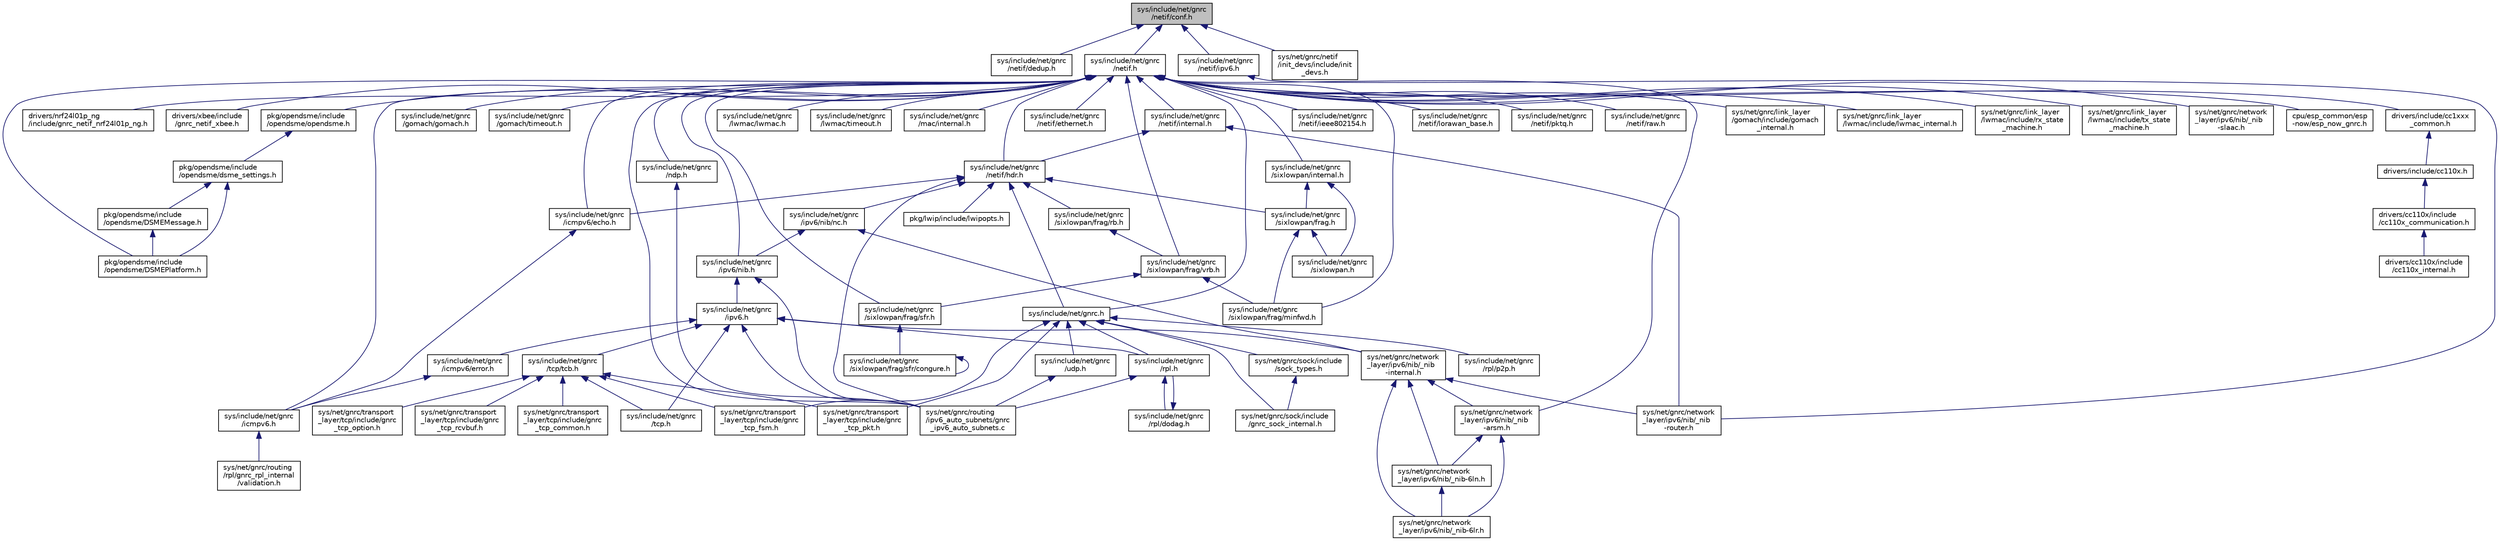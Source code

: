 digraph "sys/include/net/gnrc/netif/conf.h"
{
 // LATEX_PDF_SIZE
  edge [fontname="Helvetica",fontsize="10",labelfontname="Helvetica",labelfontsize="10"];
  node [fontname="Helvetica",fontsize="10",shape=record];
  Node1 [label="sys/include/net/gnrc\l/netif/conf.h",height=0.2,width=0.4,color="black", fillcolor="grey75", style="filled", fontcolor="black",tooltip="Configuration macros for Network interface API."];
  Node1 -> Node2 [dir="back",color="midnightblue",fontsize="10",style="solid",fontname="Helvetica"];
  Node2 [label="sys/include/net/gnrc\l/netif/dedup.h",height=0.2,width=0.4,color="black", fillcolor="white", style="filled",URL="$dedup_8h.html",tooltip=" "];
  Node1 -> Node3 [dir="back",color="midnightblue",fontsize="10",style="solid",fontname="Helvetica"];
  Node3 [label="sys/include/net/gnrc\l/netif/ipv6.h",height=0.2,width=0.4,color="black", fillcolor="white", style="filled",URL="$gnrc_2netif_2ipv6_8h.html",tooltip="IPv6 definitions for Network interface API."];
  Node3 -> Node4 [dir="back",color="midnightblue",fontsize="10",style="solid",fontname="Helvetica"];
  Node4 [label="sys/net/gnrc/network\l_layer/ipv6/nib/_nib\l-router.h",height=0.2,width=0.4,color="black", fillcolor="white", style="filled",URL="$__nib-router_8h_source.html",tooltip=" "];
  Node1 -> Node5 [dir="back",color="midnightblue",fontsize="10",style="solid",fontname="Helvetica"];
  Node5 [label="sys/include/net/gnrc\l/netif.h",height=0.2,width=0.4,color="black", fillcolor="white", style="filled",URL="$gnrc_2netif_8h.html",tooltip="Definition for GNRC's network interfaces."];
  Node5 -> Node6 [dir="back",color="midnightblue",fontsize="10",style="solid",fontname="Helvetica"];
  Node6 [label="cpu/esp_common/esp\l-now/esp_now_gnrc.h",height=0.2,width=0.4,color="black", fillcolor="white", style="filled",URL="$esp__now__gnrc_8h.html",tooltip="ESP-NOW adaption for Network interface API."];
  Node5 -> Node7 [dir="back",color="midnightblue",fontsize="10",style="solid",fontname="Helvetica"];
  Node7 [label="drivers/include/cc1xxx\l_common.h",height=0.2,width=0.4,color="black", fillcolor="white", style="filled",URL="$cc1xxx__common_8h.html",tooltip="CC110x/CC1200 adaption for Network interface API."];
  Node7 -> Node8 [dir="back",color="midnightblue",fontsize="10",style="solid",fontname="Helvetica"];
  Node8 [label="drivers/include/cc110x.h",height=0.2,width=0.4,color="black", fillcolor="white", style="filled",URL="$cc110x_8h.html",tooltip="Interface definition for the CC1100/CC1101 driver."];
  Node8 -> Node9 [dir="back",color="midnightblue",fontsize="10",style="solid",fontname="Helvetica"];
  Node9 [label="drivers/cc110x/include\l/cc110x_communication.h",height=0.2,width=0.4,color="black", fillcolor="white", style="filled",URL="$cc110x__communication_8h.html",tooltip="Functions to communicate with the CC1100/CC1101 transceiver."];
  Node9 -> Node10 [dir="back",color="midnightblue",fontsize="10",style="solid",fontname="Helvetica"];
  Node10 [label="drivers/cc110x/include\l/cc110x_internal.h",height=0.2,width=0.4,color="black", fillcolor="white", style="filled",URL="$cc110x__internal_8h.html",tooltip="Internal functions of the CC110x transceiver driver."];
  Node5 -> Node11 [dir="back",color="midnightblue",fontsize="10",style="solid",fontname="Helvetica"];
  Node11 [label="drivers/nrf24l01p_ng\l/include/gnrc_netif_nrf24l01p_ng.h",height=0.2,width=0.4,color="black", fillcolor="white", style="filled",URL="$gnrc__netif__nrf24l01p__ng_8h.html",tooltip="NRF24L01+ (NG) adaptation for Network interface API."];
  Node5 -> Node12 [dir="back",color="midnightblue",fontsize="10",style="solid",fontname="Helvetica"];
  Node12 [label="drivers/xbee/include\l/gnrc_netif_xbee.h",height=0.2,width=0.4,color="black", fillcolor="white", style="filled",URL="$gnrc__netif__xbee_8h.html",tooltip="XBee adaption for Network interface API."];
  Node5 -> Node13 [dir="back",color="midnightblue",fontsize="10",style="solid",fontname="Helvetica"];
  Node13 [label="pkg/opendsme/include\l/opendsme/DSMEPlatform.h",height=0.2,width=0.4,color="black", fillcolor="white", style="filled",URL="$DSMEPlatform_8h.html",tooltip="DSME Platform interface implementation."];
  Node5 -> Node14 [dir="back",color="midnightblue",fontsize="10",style="solid",fontname="Helvetica"];
  Node14 [label="pkg/opendsme/include\l/opendsme/opendsme.h",height=0.2,width=0.4,color="black", fillcolor="white", style="filled",URL="$opendsme_8h_source.html",tooltip=" "];
  Node14 -> Node15 [dir="back",color="midnightblue",fontsize="10",style="solid",fontname="Helvetica"];
  Node15 [label="pkg/opendsme/include\l/opendsme/dsme_settings.h",height=0.2,width=0.4,color="black", fillcolor="white", style="filled",URL="$dsme__settings_8h.html",tooltip=" "];
  Node15 -> Node16 [dir="back",color="midnightblue",fontsize="10",style="solid",fontname="Helvetica"];
  Node16 [label="pkg/opendsme/include\l/opendsme/DSMEMessage.h",height=0.2,width=0.4,color="black", fillcolor="white", style="filled",URL="$DSMEMessage_8h.html",tooltip="DSME Message interface implementation for GNRC."];
  Node16 -> Node13 [dir="back",color="midnightblue",fontsize="10",style="solid",fontname="Helvetica"];
  Node15 -> Node13 [dir="back",color="midnightblue",fontsize="10",style="solid",fontname="Helvetica"];
  Node5 -> Node17 [dir="back",color="midnightblue",fontsize="10",style="solid",fontname="Helvetica"];
  Node17 [label="sys/include/net/gnrc\l/gomach/gomach.h",height=0.2,width=0.4,color="black", fillcolor="white", style="filled",URL="$gomach_8h.html",tooltip="Implementation of GoMacH protocol."];
  Node5 -> Node18 [dir="back",color="midnightblue",fontsize="10",style="solid",fontname="Helvetica"];
  Node18 [label="sys/include/net/gnrc\l/gomach/timeout.h",height=0.2,width=0.4,color="black", fillcolor="white", style="filled",URL="$net_2gnrc_2gomach_2timeout_8h.html",tooltip="Timeout handling of GoMacH."];
  Node5 -> Node19 [dir="back",color="midnightblue",fontsize="10",style="solid",fontname="Helvetica"];
  Node19 [label="sys/include/net/gnrc\l/icmpv6/echo.h",height=0.2,width=0.4,color="black", fillcolor="white", style="filled",URL="$echo_8h.html",tooltip="ICMPv6 echo message definitions."];
  Node19 -> Node20 [dir="back",color="midnightblue",fontsize="10",style="solid",fontname="Helvetica"];
  Node20 [label="sys/include/net/gnrc\l/icmpv6.h",height=0.2,width=0.4,color="black", fillcolor="white", style="filled",URL="$gnrc_2icmpv6_8h.html",tooltip="Definitions for GNRC's ICMPv6 implementation."];
  Node20 -> Node21 [dir="back",color="midnightblue",fontsize="10",style="solid",fontname="Helvetica"];
  Node21 [label="sys/net/gnrc/routing\l/rpl/gnrc_rpl_internal\l/validation.h",height=0.2,width=0.4,color="black", fillcolor="white", style="filled",URL="$validation_8h.html",tooltip="RPL control message validation functions."];
  Node5 -> Node20 [dir="back",color="midnightblue",fontsize="10",style="solid",fontname="Helvetica"];
  Node5 -> Node22 [dir="back",color="midnightblue",fontsize="10",style="solid",fontname="Helvetica"];
  Node22 [label="sys/include/net/gnrc\l/ipv6/nib.h",height=0.2,width=0.4,color="black", fillcolor="white", style="filled",URL="$nib_8h.html",tooltip="NIB definitions."];
  Node22 -> Node23 [dir="back",color="midnightblue",fontsize="10",style="solid",fontname="Helvetica"];
  Node23 [label="sys/include/net/gnrc\l/ipv6.h",height=0.2,width=0.4,color="black", fillcolor="white", style="filled",URL="$gnrc_2ipv6_8h.html",tooltip="Definitions for GNRC's IPv6 implementation."];
  Node23 -> Node24 [dir="back",color="midnightblue",fontsize="10",style="solid",fontname="Helvetica"];
  Node24 [label="sys/include/net/gnrc\l/icmpv6/error.h",height=0.2,width=0.4,color="black", fillcolor="white", style="filled",URL="$net_2gnrc_2icmpv6_2error_8h.html",tooltip="ICMPv6 error message definitions."];
  Node24 -> Node20 [dir="back",color="midnightblue",fontsize="10",style="solid",fontname="Helvetica"];
  Node23 -> Node25 [dir="back",color="midnightblue",fontsize="10",style="solid",fontname="Helvetica"];
  Node25 [label="sys/include/net/gnrc\l/rpl.h",height=0.2,width=0.4,color="black", fillcolor="white", style="filled",URL="$rpl_8h.html",tooltip="RPL header."];
  Node25 -> Node26 [dir="back",color="midnightblue",fontsize="10",style="solid",fontname="Helvetica"];
  Node26 [label="sys/include/net/gnrc\l/rpl/dodag.h",height=0.2,width=0.4,color="black", fillcolor="white", style="filled",URL="$dodag_8h.html",tooltip="DODAG-related functions for RPL."];
  Node26 -> Node25 [dir="back",color="midnightblue",fontsize="10",style="solid",fontname="Helvetica"];
  Node25 -> Node27 [dir="back",color="midnightblue",fontsize="10",style="solid",fontname="Helvetica"];
  Node27 [label="sys/net/gnrc/routing\l/ipv6_auto_subnets/gnrc\l_ipv6_auto_subnets.c",height=0.2,width=0.4,color="black", fillcolor="white", style="filled",URL="$gnrc__ipv6__auto__subnets_8c.html",tooltip=" "];
  Node23 -> Node28 [dir="back",color="midnightblue",fontsize="10",style="solid",fontname="Helvetica"];
  Node28 [label="sys/include/net/gnrc\l/tcp/tcb.h",height=0.2,width=0.4,color="black", fillcolor="white", style="filled",URL="$tcb_8h.html",tooltip="GNRC TCP transmission control block (TCB)"];
  Node28 -> Node29 [dir="back",color="midnightblue",fontsize="10",style="solid",fontname="Helvetica"];
  Node29 [label="sys/include/net/gnrc\l/tcp.h",height=0.2,width=0.4,color="black", fillcolor="white", style="filled",URL="$gnrc_2tcp_8h.html",tooltip="GNRC TCP API."];
  Node28 -> Node30 [dir="back",color="midnightblue",fontsize="10",style="solid",fontname="Helvetica"];
  Node30 [label="sys/net/gnrc/transport\l_layer/tcp/include/gnrc\l_tcp_common.h",height=0.2,width=0.4,color="black", fillcolor="white", style="filled",URL="$gnrc__tcp__common_8h.html",tooltip="Internally used defines, macros and variable declarations."];
  Node28 -> Node31 [dir="back",color="midnightblue",fontsize="10",style="solid",fontname="Helvetica"];
  Node31 [label="sys/net/gnrc/transport\l_layer/tcp/include/gnrc\l_tcp_fsm.h",height=0.2,width=0.4,color="black", fillcolor="white", style="filled",URL="$gnrc__tcp__fsm_8h.html",tooltip="TCP finite state machine declarations."];
  Node28 -> Node32 [dir="back",color="midnightblue",fontsize="10",style="solid",fontname="Helvetica"];
  Node32 [label="sys/net/gnrc/transport\l_layer/tcp/include/gnrc\l_tcp_option.h",height=0.2,width=0.4,color="black", fillcolor="white", style="filled",URL="$gnrc__tcp__option_8h.html",tooltip="TCP option handling declarations."];
  Node28 -> Node33 [dir="back",color="midnightblue",fontsize="10",style="solid",fontname="Helvetica"];
  Node33 [label="sys/net/gnrc/transport\l_layer/tcp/include/gnrc\l_tcp_pkt.h",height=0.2,width=0.4,color="black", fillcolor="white", style="filled",URL="$gnrc__tcp__pkt_8h.html",tooltip="TCP packet handling declarations."];
  Node28 -> Node34 [dir="back",color="midnightblue",fontsize="10",style="solid",fontname="Helvetica"];
  Node34 [label="sys/net/gnrc/transport\l_layer/tcp/include/gnrc\l_tcp_rcvbuf.h",height=0.2,width=0.4,color="black", fillcolor="white", style="filled",URL="$gnrc__tcp__rcvbuf_8h.html",tooltip="Functions for allocating and freeing the receive buffer."];
  Node23 -> Node29 [dir="back",color="midnightblue",fontsize="10",style="solid",fontname="Helvetica"];
  Node23 -> Node35 [dir="back",color="midnightblue",fontsize="10",style="solid",fontname="Helvetica"];
  Node35 [label="sys/net/gnrc/network\l_layer/ipv6/nib/_nib\l-internal.h",height=0.2,width=0.4,color="black", fillcolor="white", style="filled",URL="$__nib-internal_8h_source.html",tooltip=" "];
  Node35 -> Node36 [dir="back",color="midnightblue",fontsize="10",style="solid",fontname="Helvetica"];
  Node36 [label="sys/net/gnrc/network\l_layer/ipv6/nib/_nib-6ln.h",height=0.2,width=0.4,color="black", fillcolor="white", style="filled",URL="$__nib-6ln_8h.html",tooltip="Definitions related to 6Lo node (6LN) functionality of the NIB."];
  Node36 -> Node37 [dir="back",color="midnightblue",fontsize="10",style="solid",fontname="Helvetica"];
  Node37 [label="sys/net/gnrc/network\l_layer/ipv6/nib/_nib-6lr.h",height=0.2,width=0.4,color="black", fillcolor="white", style="filled",URL="$__nib-6lr_8h.html",tooltip="Definitions related to 6Lo router (6LR) functionality of the NIB."];
  Node35 -> Node37 [dir="back",color="midnightblue",fontsize="10",style="solid",fontname="Helvetica"];
  Node35 -> Node38 [dir="back",color="midnightblue",fontsize="10",style="solid",fontname="Helvetica"];
  Node38 [label="sys/net/gnrc/network\l_layer/ipv6/nib/_nib\l-arsm.h",height=0.2,width=0.4,color="black", fillcolor="white", style="filled",URL="$__nib-arsm_8h_source.html",tooltip=" "];
  Node38 -> Node36 [dir="back",color="midnightblue",fontsize="10",style="solid",fontname="Helvetica"];
  Node38 -> Node37 [dir="back",color="midnightblue",fontsize="10",style="solid",fontname="Helvetica"];
  Node35 -> Node4 [dir="back",color="midnightblue",fontsize="10",style="solid",fontname="Helvetica"];
  Node23 -> Node27 [dir="back",color="midnightblue",fontsize="10",style="solid",fontname="Helvetica"];
  Node22 -> Node27 [dir="back",color="midnightblue",fontsize="10",style="solid",fontname="Helvetica"];
  Node5 -> Node39 [dir="back",color="midnightblue",fontsize="10",style="solid",fontname="Helvetica"];
  Node39 [label="sys/include/net/gnrc\l/lwmac/lwmac.h",height=0.2,width=0.4,color="black", fillcolor="white", style="filled",URL="$lwmac_8h.html",tooltip="Interface definition for the LWMAC protocol."];
  Node5 -> Node40 [dir="back",color="midnightblue",fontsize="10",style="solid",fontname="Helvetica"];
  Node40 [label="sys/include/net/gnrc\l/lwmac/timeout.h",height=0.2,width=0.4,color="black", fillcolor="white", style="filled",URL="$net_2gnrc_2lwmac_2timeout_8h.html",tooltip="Timeout handling of LWMAC."];
  Node5 -> Node41 [dir="back",color="midnightblue",fontsize="10",style="solid",fontname="Helvetica"];
  Node41 [label="sys/include/net/gnrc\l/mac/internal.h",height=0.2,width=0.4,color="black", fillcolor="white", style="filled",URL="$mac_2internal_8h.html",tooltip="Definitions of internal functions of GNRC_MAC module."];
  Node5 -> Node42 [dir="back",color="midnightblue",fontsize="10",style="solid",fontname="Helvetica"];
  Node42 [label="sys/include/net/gnrc\l/ndp.h",height=0.2,width=0.4,color="black", fillcolor="white", style="filled",URL="$gnrc_2ndp_8h.html",tooltip="GNRC-specific neighbor discovery definitions."];
  Node42 -> Node27 [dir="back",color="midnightblue",fontsize="10",style="solid",fontname="Helvetica"];
  Node5 -> Node43 [dir="back",color="midnightblue",fontsize="10",style="solid",fontname="Helvetica"];
  Node43 [label="sys/include/net/gnrc\l/netif/ethernet.h",height=0.2,width=0.4,color="black", fillcolor="white", style="filled",URL="$gnrc_2netif_2ethernet_8h.html",tooltip="Ethernet adaption for Network interface API."];
  Node5 -> Node44 [dir="back",color="midnightblue",fontsize="10",style="solid",fontname="Helvetica"];
  Node44 [label="sys/include/net/gnrc\l/netif/hdr.h",height=0.2,width=0.4,color="black", fillcolor="white", style="filled",URL="$net_2gnrc_2netif_2hdr_8h.html",tooltip="Generic network interface header."];
  Node44 -> Node45 [dir="back",color="midnightblue",fontsize="10",style="solid",fontname="Helvetica"];
  Node45 [label="pkg/lwip/include/lwipopts.h",height=0.2,width=0.4,color="black", fillcolor="white", style="filled",URL="$lwipopts_8h.html",tooltip="Option definitions."];
  Node44 -> Node19 [dir="back",color="midnightblue",fontsize="10",style="solid",fontname="Helvetica"];
  Node44 -> Node46 [dir="back",color="midnightblue",fontsize="10",style="solid",fontname="Helvetica"];
  Node46 [label="sys/include/net/gnrc\l/ipv6/nib/nc.h",height=0.2,width=0.4,color="black", fillcolor="white", style="filled",URL="$nc_8h.html",tooltip="Neighbor cache definitions."];
  Node46 -> Node22 [dir="back",color="midnightblue",fontsize="10",style="solid",fontname="Helvetica"];
  Node46 -> Node35 [dir="back",color="midnightblue",fontsize="10",style="solid",fontname="Helvetica"];
  Node44 -> Node47 [dir="back",color="midnightblue",fontsize="10",style="solid",fontname="Helvetica"];
  Node47 [label="sys/include/net/gnrc\l/sixlowpan/frag/rb.h",height=0.2,width=0.4,color="black", fillcolor="white", style="filled",URL="$rb_8h.html",tooltip="Reassembly buffer definitions."];
  Node47 -> Node48 [dir="back",color="midnightblue",fontsize="10",style="solid",fontname="Helvetica"];
  Node48 [label="sys/include/net/gnrc\l/sixlowpan/frag/vrb.h",height=0.2,width=0.4,color="black", fillcolor="white", style="filled",URL="$vrb_8h.html",tooltip="Virtual reassembly buffer definitions."];
  Node48 -> Node49 [dir="back",color="midnightblue",fontsize="10",style="solid",fontname="Helvetica"];
  Node49 [label="sys/include/net/gnrc\l/sixlowpan/frag/minfwd.h",height=0.2,width=0.4,color="black", fillcolor="white", style="filled",URL="$minfwd_8h.html",tooltip="Minimal fragment forwarding definitions."];
  Node48 -> Node50 [dir="back",color="midnightblue",fontsize="10",style="solid",fontname="Helvetica"];
  Node50 [label="sys/include/net/gnrc\l/sixlowpan/frag/sfr.h",height=0.2,width=0.4,color="black", fillcolor="white", style="filled",URL="$gnrc_2sixlowpan_2frag_2sfr_8h.html",tooltip="6LoWPAN selective fragment recovery definitions for GNRC"];
  Node50 -> Node51 [dir="back",color="midnightblue",fontsize="10",style="solid",fontname="Helvetica"];
  Node51 [label="sys/include/net/gnrc\l/sixlowpan/frag/sfr/congure.h",height=0.2,width=0.4,color="black", fillcolor="white", style="filled",URL="$net_2gnrc_2sixlowpan_2frag_2sfr_2congure_8h.html",tooltip="Congure definitions for 6LoWPAN selective fragment recovery."];
  Node51 -> Node51 [dir="back",color="midnightblue",fontsize="10",style="solid",fontname="Helvetica"];
  Node44 -> Node52 [dir="back",color="midnightblue",fontsize="10",style="solid",fontname="Helvetica"];
  Node52 [label="sys/include/net/gnrc\l/sixlowpan/frag.h",height=0.2,width=0.4,color="black", fillcolor="white", style="filled",URL="$gnrc_2sixlowpan_2frag_8h.html",tooltip="6LoWPAN Fragmentation definitions"];
  Node52 -> Node49 [dir="back",color="midnightblue",fontsize="10",style="solid",fontname="Helvetica"];
  Node52 -> Node53 [dir="back",color="midnightblue",fontsize="10",style="solid",fontname="Helvetica"];
  Node53 [label="sys/include/net/gnrc\l/sixlowpan.h",height=0.2,width=0.4,color="black", fillcolor="white", style="filled",URL="$gnrc_2sixlowpan_8h.html",tooltip="Definitions for 6LoWPAN."];
  Node44 -> Node54 [dir="back",color="midnightblue",fontsize="10",style="solid",fontname="Helvetica"];
  Node54 [label="sys/include/net/gnrc.h",height=0.2,width=0.4,color="black", fillcolor="white", style="filled",URL="$gnrc_8h.html",tooltip="Includes all essential GNRC network stack base modules."];
  Node54 -> Node55 [dir="back",color="midnightblue",fontsize="10",style="solid",fontname="Helvetica"];
  Node55 [label="sys/include/net/gnrc\l/rpl/p2p.h",height=0.2,width=0.4,color="black", fillcolor="white", style="filled",URL="$p2p_8h.html",tooltip="Definititions for P2P-RPL."];
  Node54 -> Node25 [dir="back",color="midnightblue",fontsize="10",style="solid",fontname="Helvetica"];
  Node54 -> Node56 [dir="back",color="midnightblue",fontsize="10",style="solid",fontname="Helvetica"];
  Node56 [label="sys/include/net/gnrc\l/udp.h",height=0.2,width=0.4,color="black", fillcolor="white", style="filled",URL="$gnrc_2udp_8h.html",tooltip="UDP GNRC definition."];
  Node56 -> Node27 [dir="back",color="midnightblue",fontsize="10",style="solid",fontname="Helvetica"];
  Node54 -> Node57 [dir="back",color="midnightblue",fontsize="10",style="solid",fontname="Helvetica"];
  Node57 [label="sys/net/gnrc/sock/include\l/gnrc_sock_internal.h",height=0.2,width=0.4,color="black", fillcolor="white", style="filled",URL="$gnrc__sock__internal_8h.html",tooltip="Internal GNRC-specific types and function definitions."];
  Node54 -> Node58 [dir="back",color="midnightblue",fontsize="10",style="solid",fontname="Helvetica"];
  Node58 [label="sys/net/gnrc/sock/include\l/sock_types.h",height=0.2,width=0.4,color="black", fillcolor="white", style="filled",URL="$sys_2net_2gnrc_2sock_2include_2sock__types_8h.html",tooltip="GNRC-specific types and function definitions."];
  Node58 -> Node57 [dir="back",color="midnightblue",fontsize="10",style="solid",fontname="Helvetica"];
  Node54 -> Node31 [dir="back",color="midnightblue",fontsize="10",style="solid",fontname="Helvetica"];
  Node54 -> Node33 [dir="back",color="midnightblue",fontsize="10",style="solid",fontname="Helvetica"];
  Node44 -> Node27 [dir="back",color="midnightblue",fontsize="10",style="solid",fontname="Helvetica"];
  Node5 -> Node59 [dir="back",color="midnightblue",fontsize="10",style="solid",fontname="Helvetica"];
  Node59 [label="sys/include/net/gnrc\l/netif/ieee802154.h",height=0.2,width=0.4,color="black", fillcolor="white", style="filled",URL="$sys_2include_2net_2gnrc_2netif_2ieee802154_8h.html",tooltip="IEEE 802.15.4 adaption for Network interface API."];
  Node5 -> Node60 [dir="back",color="midnightblue",fontsize="10",style="solid",fontname="Helvetica"];
  Node60 [label="sys/include/net/gnrc\l/netif/internal.h",height=0.2,width=0.4,color="black", fillcolor="white", style="filled",URL="$netif_2internal_8h_source.html",tooltip=" "];
  Node60 -> Node44 [dir="back",color="midnightblue",fontsize="10",style="solid",fontname="Helvetica"];
  Node60 -> Node4 [dir="back",color="midnightblue",fontsize="10",style="solid",fontname="Helvetica"];
  Node5 -> Node61 [dir="back",color="midnightblue",fontsize="10",style="solid",fontname="Helvetica"];
  Node61 [label="sys/include/net/gnrc\l/netif/lorawan_base.h",height=0.2,width=0.4,color="black", fillcolor="white", style="filled",URL="$lorawan__base_8h.html",tooltip="LoRaWAN base Network interface API header."];
  Node5 -> Node62 [dir="back",color="midnightblue",fontsize="10",style="solid",fontname="Helvetica"];
  Node62 [label="sys/include/net/gnrc\l/netif/pktq.h",height=0.2,width=0.4,color="black", fillcolor="white", style="filled",URL="$pktq_8h.html",tooltip="Send queue for Network interface API definitions"];
  Node5 -> Node63 [dir="back",color="midnightblue",fontsize="10",style="solid",fontname="Helvetica"];
  Node63 [label="sys/include/net/gnrc\l/netif/raw.h",height=0.2,width=0.4,color="black", fillcolor="white", style="filled",URL="$net_2gnrc_2netif_2raw_8h.html",tooltip="Raw (i.e."];
  Node5 -> Node49 [dir="back",color="midnightblue",fontsize="10",style="solid",fontname="Helvetica"];
  Node5 -> Node50 [dir="back",color="midnightblue",fontsize="10",style="solid",fontname="Helvetica"];
  Node5 -> Node48 [dir="back",color="midnightblue",fontsize="10",style="solid",fontname="Helvetica"];
  Node5 -> Node64 [dir="back",color="midnightblue",fontsize="10",style="solid",fontname="Helvetica"];
  Node64 [label="sys/include/net/gnrc\l/sixlowpan/internal.h",height=0.2,width=0.4,color="black", fillcolor="white", style="filled",URL="$sixlowpan_2internal_8h.html",tooltip="6LoWPAN internal functions"];
  Node64 -> Node52 [dir="back",color="midnightblue",fontsize="10",style="solid",fontname="Helvetica"];
  Node64 -> Node53 [dir="back",color="midnightblue",fontsize="10",style="solid",fontname="Helvetica"];
  Node5 -> Node54 [dir="back",color="midnightblue",fontsize="10",style="solid",fontname="Helvetica"];
  Node5 -> Node65 [dir="back",color="midnightblue",fontsize="10",style="solid",fontname="Helvetica"];
  Node65 [label="sys/net/gnrc/link_layer\l/gomach/include/gomach\l_internal.h",height=0.2,width=0.4,color="black", fillcolor="white", style="filled",URL="$gomach__internal_8h.html",tooltip="GoMacH's internal functions."];
  Node5 -> Node66 [dir="back",color="midnightblue",fontsize="10",style="solid",fontname="Helvetica"];
  Node66 [label="sys/net/gnrc/link_layer\l/lwmac/include/lwmac_internal.h",height=0.2,width=0.4,color="black", fillcolor="white", style="filled",URL="$lwmac__internal_8h.html",tooltip="Interface definition for internal functions of LWMAC protocol."];
  Node5 -> Node67 [dir="back",color="midnightblue",fontsize="10",style="solid",fontname="Helvetica"];
  Node67 [label="sys/net/gnrc/link_layer\l/lwmac/include/rx_state\l_machine.h",height=0.2,width=0.4,color="black", fillcolor="white", style="filled",URL="$rx__state__machine_8h.html",tooltip="Implementation of RX state machine."];
  Node5 -> Node68 [dir="back",color="midnightblue",fontsize="10",style="solid",fontname="Helvetica"];
  Node68 [label="sys/net/gnrc/link_layer\l/lwmac/include/tx_state\l_machine.h",height=0.2,width=0.4,color="black", fillcolor="white", style="filled",URL="$tx__state__machine_8h.html",tooltip="Implementation of TX state machine."];
  Node5 -> Node38 [dir="back",color="midnightblue",fontsize="10",style="solid",fontname="Helvetica"];
  Node5 -> Node69 [dir="back",color="midnightblue",fontsize="10",style="solid",fontname="Helvetica"];
  Node69 [label="sys/net/gnrc/network\l_layer/ipv6/nib/_nib\l-slaac.h",height=0.2,width=0.4,color="black", fillcolor="white", style="filled",URL="$__nib-slaac_8h.html",tooltip="Definions related to SLAAC functionality of the NIB."];
  Node5 -> Node27 [dir="back",color="midnightblue",fontsize="10",style="solid",fontname="Helvetica"];
  Node1 -> Node70 [dir="back",color="midnightblue",fontsize="10",style="solid",fontname="Helvetica"];
  Node70 [label="sys/net/gnrc/netif\l/init_devs/include/init\l_devs.h",height=0.2,width=0.4,color="black", fillcolor="white", style="filled",URL="$init__devs_8h.html",tooltip="common netif device initialization definitions"];
}
